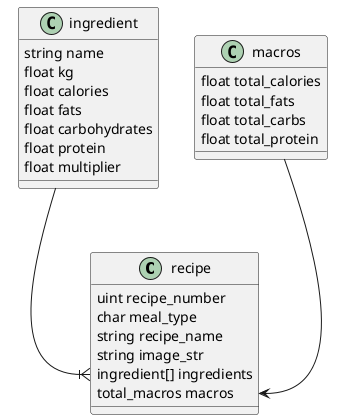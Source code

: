 @startuml
'Class Diagram
class recipe{
    uint recipe_number
    char meal_type
    string recipe_name
    string image_str
    ingredient[] ingredients
    total_macros macros
}

class ingredient{
    string name
    float kg
    float calories
    float fats
    float carbohydrates
    float protein
    float multiplier
}

class macros{
    float total_calories
    float total_fats
    float total_carbs
    float total_protein
}

ingredient --|{ recipe::ingredients
macros --> recipe::macros
@enduml

@startuml
'DB Diagram
entity Recipe {
    * id INT
    meal_type CHAR
    recipe_name TEXT
    image_path TEXT
    ingredients Ingredient[]
    macros recipe_macros
}

class Ingredient {
    name TEXT
    grams INT
    calories INT
    fats FLOAT
    carbohydrates FLOAT
    protein FLOAT
    multiplier FLOAT
}

class recipe_macros {
    total_calories FLOAT
    total_fats FLOAT
    total_carbs FLOAT
    total_protein FLOAT
}

Recipe::ingredient ||--|{ Ingredient
Recipe::macros --|| recipe_macros
@enduml

@startuml

if (counter) equals (7) then
:Print the weekly macros;
else
:;

@enduml



@startuml
skinparameters
@enduml

'PlanMeals
@startuml
class DailyMeal{
    List<Recipes>
    TotalDailyMacros
}

class WeeklyMeals{
    List<DailyMeal> [7]
    TotalWeeklyMacros
}

DailyMeal --> WeeklyMeals
@enduml